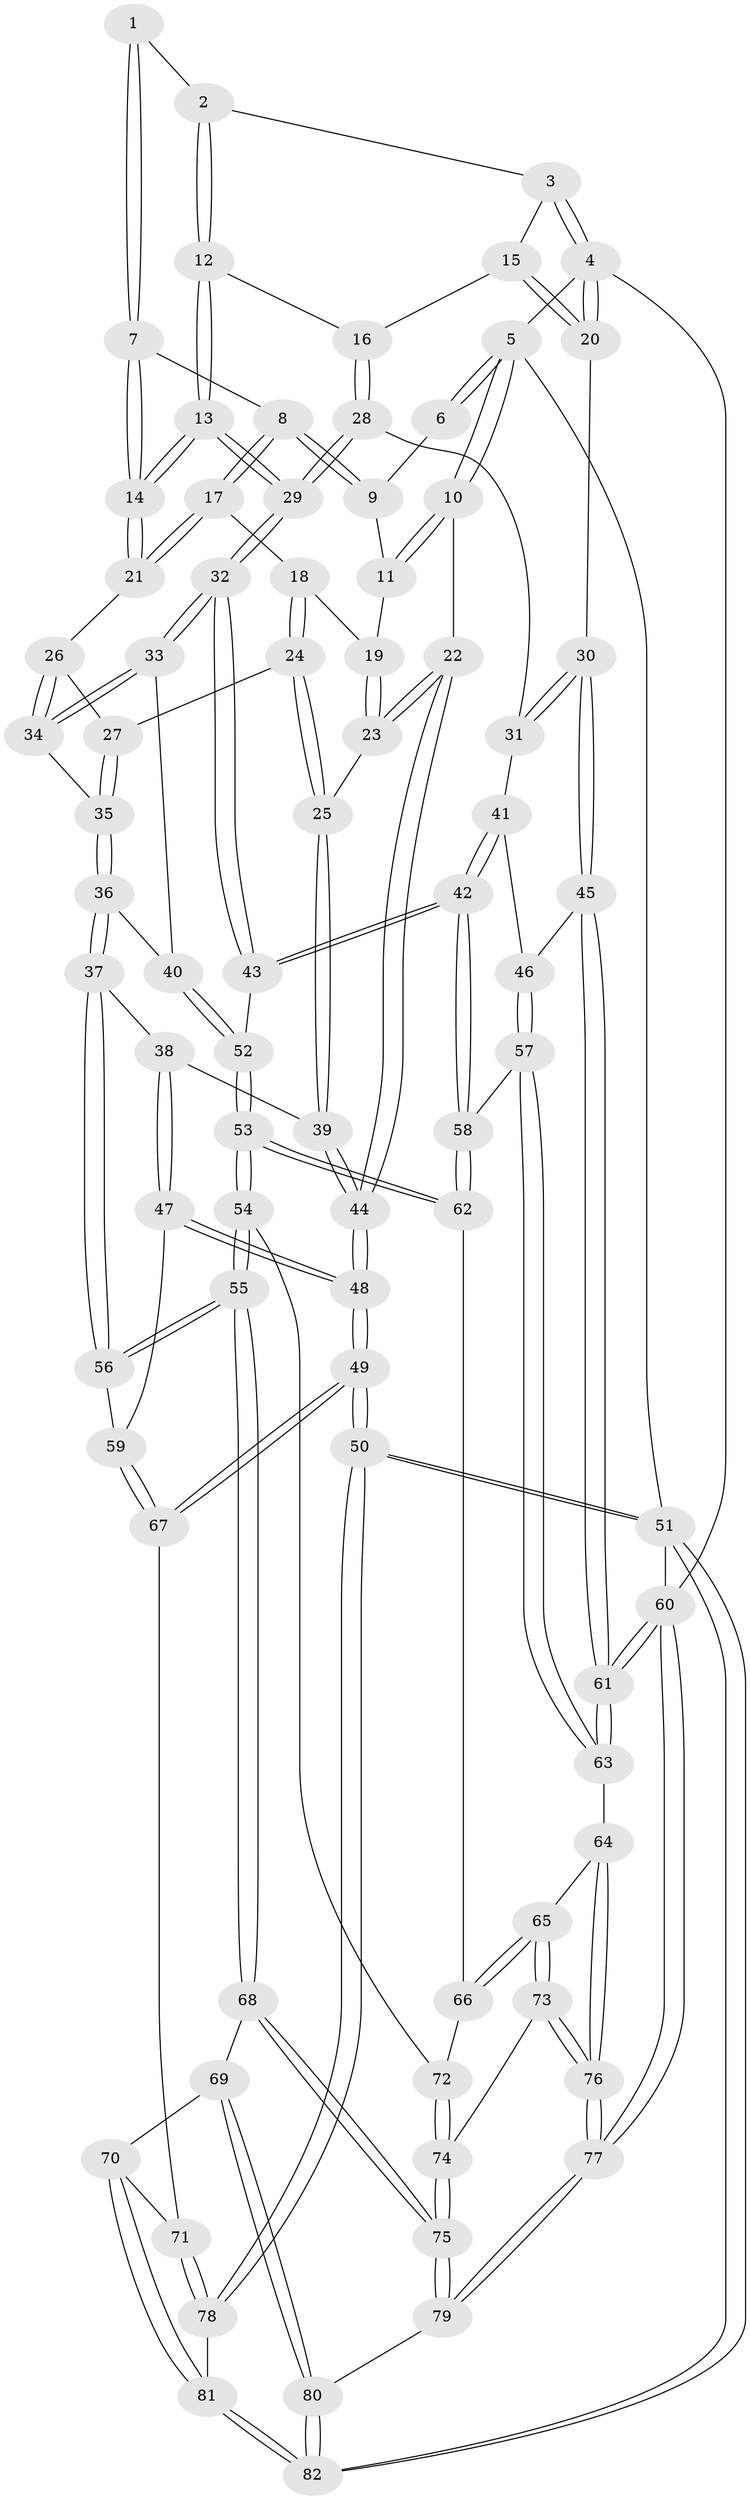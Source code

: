 // coarse degree distribution, {3: 0.17391304347826086, 4: 0.34782608695652173, 5: 0.391304347826087, 6: 0.08695652173913043}
// Generated by graph-tools (version 1.1) at 2025/52/02/27/25 19:52:43]
// undirected, 82 vertices, 202 edges
graph export_dot {
graph [start="1"]
  node [color=gray90,style=filled];
  1 [pos="+0.32784950025096504+0"];
  2 [pos="+0.5966799823588104+0"];
  3 [pos="+0.7248314723088184+0"];
  4 [pos="+1+0"];
  5 [pos="+0+0"];
  6 [pos="+0.2419465568733597+0"];
  7 [pos="+0.37708677355938947+0.03948937650809874"];
  8 [pos="+0.3181818674663553+0.14895264548337805"];
  9 [pos="+0.2292192195532639+0"];
  10 [pos="+0+0.009276664733091316"];
  11 [pos="+0.16237079739968252+0.013311419464362697"];
  12 [pos="+0.5785140390014599+0.026518565648122994"];
  13 [pos="+0.50388533309005+0.2187286865055271"];
  14 [pos="+0.49595633616099777+0.2174597310870758"];
  15 [pos="+0.8158169091399302+0.09559315064358734"];
  16 [pos="+0.7896981163731462+0.20102236745459404"];
  17 [pos="+0.31563495714727896+0.16551857543439016"];
  18 [pos="+0.25940307663774526+0.17651942169164278"];
  19 [pos="+0.13674052901116426+0.10532999470554728"];
  20 [pos="+1+0.013935732529543292"];
  21 [pos="+0.4451293954493833+0.2233264174422256"];
  22 [pos="+0+0.2086679271353115"];
  23 [pos="+0.07240107607248555+0.16021861962856082"];
  24 [pos="+0.2494803880537744+0.31415722120508033"];
  25 [pos="+0.17260736616630187+0.3585911495170988"];
  26 [pos="+0.3744403851165457+0.2806468755309164"];
  27 [pos="+0.3009809932940296+0.31982545788008276"];
  28 [pos="+0.7910851780194089+0.24824616781806264"];
  29 [pos="+0.6000255534046277+0.33653467903721157"];
  30 [pos="+1+0.3205247668144124"];
  31 [pos="+0.8966317029047071+0.2980969448667516"];
  32 [pos="+0.5863458235691245+0.412775653908282"];
  33 [pos="+0.4343100198409347+0.4072275069357515"];
  34 [pos="+0.38841259451323457+0.3919550951621956"];
  35 [pos="+0.3407253475458397+0.39330292473456135"];
  36 [pos="+0.29945873709690957+0.49046903174706996"];
  37 [pos="+0.26369267903578514+0.5046313374824611"];
  38 [pos="+0.17526484906827067+0.4242247432716907"];
  39 [pos="+0.16613720159114018+0.37572594507034884"];
  40 [pos="+0.31794704014144165+0.49219636464523553"];
  41 [pos="+0.8244593435438656+0.47570310673589533"];
  42 [pos="+0.7539672446372339+0.559485961218533"];
  43 [pos="+0.5864961804878877+0.41427850392609367"];
  44 [pos="+0+0.37054103733407245"];
  45 [pos="+1+0.4505349986027464"];
  46 [pos="+0.9855219213409019+0.49915287025100913"];
  47 [pos="+0.044972684316249865+0.5550065093665107"];
  48 [pos="+0+0.560555079603819"];
  49 [pos="+0+0.6337989055004004"];
  50 [pos="+0+1"];
  51 [pos="+0+1"];
  52 [pos="+0.49621789051679166+0.5518327580254625"];
  53 [pos="+0.47145611896453843+0.6929688512489388"];
  54 [pos="+0.46437087986090236+0.7060643411829813"];
  55 [pos="+0.4188752145418982+0.7334966523168639"];
  56 [pos="+0.25188906122894783+0.6268166728153232"];
  57 [pos="+0.8048400326827313+0.598546294638472"];
  58 [pos="+0.7647818203439221+0.587007280076207"];
  59 [pos="+0.1739486646090717+0.6572276074930129"];
  60 [pos="+1+1"];
  61 [pos="+1+0.684784015784872"];
  62 [pos="+0.7339882799690972+0.6433481535700223"];
  63 [pos="+0.9555639356939866+0.7096313034412699"];
  64 [pos="+0.8559313982220921+0.815772452785038"];
  65 [pos="+0.7432488752919787+0.7807167043540257"];
  66 [pos="+0.7315909429544831+0.7573124332959981"];
  67 [pos="+0.11915080794258465+0.7762716432676205"];
  68 [pos="+0.40705955008757594+0.7645295681074012"];
  69 [pos="+0.3285026836098055+0.8209792635090551"];
  70 [pos="+0.1877019769747232+0.8541861395724002"];
  71 [pos="+0.1250816326204456+0.7983061142562221"];
  72 [pos="+0.5555607836771402+0.7669949199338664"];
  73 [pos="+0.6959321608597436+0.8699227928436098"];
  74 [pos="+0.6273086143228408+0.8978491720038261"];
  75 [pos="+0.5252614685899004+1"];
  76 [pos="+0.9056631443466174+1"];
  77 [pos="+1+1"];
  78 [pos="+0.006269728769073204+0.9006523887831797"];
  79 [pos="+0.5213250763318641+1"];
  80 [pos="+0.31035242208831854+1"];
  81 [pos="+0.18476166065826918+0.9427006628331683"];
  82 [pos="+0.18458018066709816+1"];
  1 -- 2;
  1 -- 7;
  1 -- 7;
  2 -- 3;
  2 -- 12;
  2 -- 12;
  3 -- 4;
  3 -- 4;
  3 -- 15;
  4 -- 5;
  4 -- 20;
  4 -- 20;
  4 -- 60;
  5 -- 6;
  5 -- 6;
  5 -- 10;
  5 -- 10;
  5 -- 51;
  6 -- 9;
  7 -- 8;
  7 -- 14;
  7 -- 14;
  8 -- 9;
  8 -- 9;
  8 -- 17;
  8 -- 17;
  9 -- 11;
  10 -- 11;
  10 -- 11;
  10 -- 22;
  11 -- 19;
  12 -- 13;
  12 -- 13;
  12 -- 16;
  13 -- 14;
  13 -- 14;
  13 -- 29;
  13 -- 29;
  14 -- 21;
  14 -- 21;
  15 -- 16;
  15 -- 20;
  15 -- 20;
  16 -- 28;
  16 -- 28;
  17 -- 18;
  17 -- 21;
  17 -- 21;
  18 -- 19;
  18 -- 24;
  18 -- 24;
  19 -- 23;
  19 -- 23;
  20 -- 30;
  21 -- 26;
  22 -- 23;
  22 -- 23;
  22 -- 44;
  22 -- 44;
  23 -- 25;
  24 -- 25;
  24 -- 25;
  24 -- 27;
  25 -- 39;
  25 -- 39;
  26 -- 27;
  26 -- 34;
  26 -- 34;
  27 -- 35;
  27 -- 35;
  28 -- 29;
  28 -- 29;
  28 -- 31;
  29 -- 32;
  29 -- 32;
  30 -- 31;
  30 -- 31;
  30 -- 45;
  30 -- 45;
  31 -- 41;
  32 -- 33;
  32 -- 33;
  32 -- 43;
  32 -- 43;
  33 -- 34;
  33 -- 34;
  33 -- 40;
  34 -- 35;
  35 -- 36;
  35 -- 36;
  36 -- 37;
  36 -- 37;
  36 -- 40;
  37 -- 38;
  37 -- 56;
  37 -- 56;
  38 -- 39;
  38 -- 47;
  38 -- 47;
  39 -- 44;
  39 -- 44;
  40 -- 52;
  40 -- 52;
  41 -- 42;
  41 -- 42;
  41 -- 46;
  42 -- 43;
  42 -- 43;
  42 -- 58;
  42 -- 58;
  43 -- 52;
  44 -- 48;
  44 -- 48;
  45 -- 46;
  45 -- 61;
  45 -- 61;
  46 -- 57;
  46 -- 57;
  47 -- 48;
  47 -- 48;
  47 -- 59;
  48 -- 49;
  48 -- 49;
  49 -- 50;
  49 -- 50;
  49 -- 67;
  49 -- 67;
  50 -- 51;
  50 -- 51;
  50 -- 78;
  50 -- 78;
  51 -- 82;
  51 -- 82;
  51 -- 60;
  52 -- 53;
  52 -- 53;
  53 -- 54;
  53 -- 54;
  53 -- 62;
  53 -- 62;
  54 -- 55;
  54 -- 55;
  54 -- 72;
  55 -- 56;
  55 -- 56;
  55 -- 68;
  55 -- 68;
  56 -- 59;
  57 -- 58;
  57 -- 63;
  57 -- 63;
  58 -- 62;
  58 -- 62;
  59 -- 67;
  59 -- 67;
  60 -- 61;
  60 -- 61;
  60 -- 77;
  60 -- 77;
  61 -- 63;
  61 -- 63;
  62 -- 66;
  63 -- 64;
  64 -- 65;
  64 -- 76;
  64 -- 76;
  65 -- 66;
  65 -- 66;
  65 -- 73;
  65 -- 73;
  66 -- 72;
  67 -- 71;
  68 -- 69;
  68 -- 75;
  68 -- 75;
  69 -- 70;
  69 -- 80;
  69 -- 80;
  70 -- 71;
  70 -- 81;
  70 -- 81;
  71 -- 78;
  71 -- 78;
  72 -- 74;
  72 -- 74;
  73 -- 74;
  73 -- 76;
  73 -- 76;
  74 -- 75;
  74 -- 75;
  75 -- 79;
  75 -- 79;
  76 -- 77;
  76 -- 77;
  77 -- 79;
  77 -- 79;
  78 -- 81;
  79 -- 80;
  80 -- 82;
  80 -- 82;
  81 -- 82;
  81 -- 82;
}
